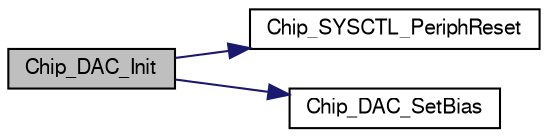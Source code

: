digraph "Chip_DAC_Init"
{
  edge [fontname="FreeSans",fontsize="10",labelfontname="FreeSans",labelfontsize="10"];
  node [fontname="FreeSans",fontsize="10",shape=record];
  rankdir="LR";
  Node1 [label="Chip_DAC_Init",height=0.2,width=0.4,color="black", fillcolor="grey75", style="filled", fontcolor="black"];
  Node1 -> Node2 [color="midnightblue",fontsize="10",style="solid"];
  Node2 [label="Chip_SYSCTL_PeriphReset",height=0.2,width=0.4,color="black", fillcolor="white", style="filled",URL="$group__SYSCTL__17XX__40XX.html#ga94ee3796eba43742e11809eacb88269b",tooltip="Resets a peripheral. "];
  Node1 -> Node3 [color="midnightblue",fontsize="10",style="solid"];
  Node3 [label="Chip_DAC_SetBias",height=0.2,width=0.4,color="black", fillcolor="white", style="filled",URL="$group__DAC__17XX__40XX.html#ga01352564a69b1286d45a65cf06a246f2",tooltip="Set maximum update rate for DAC. "];
}

